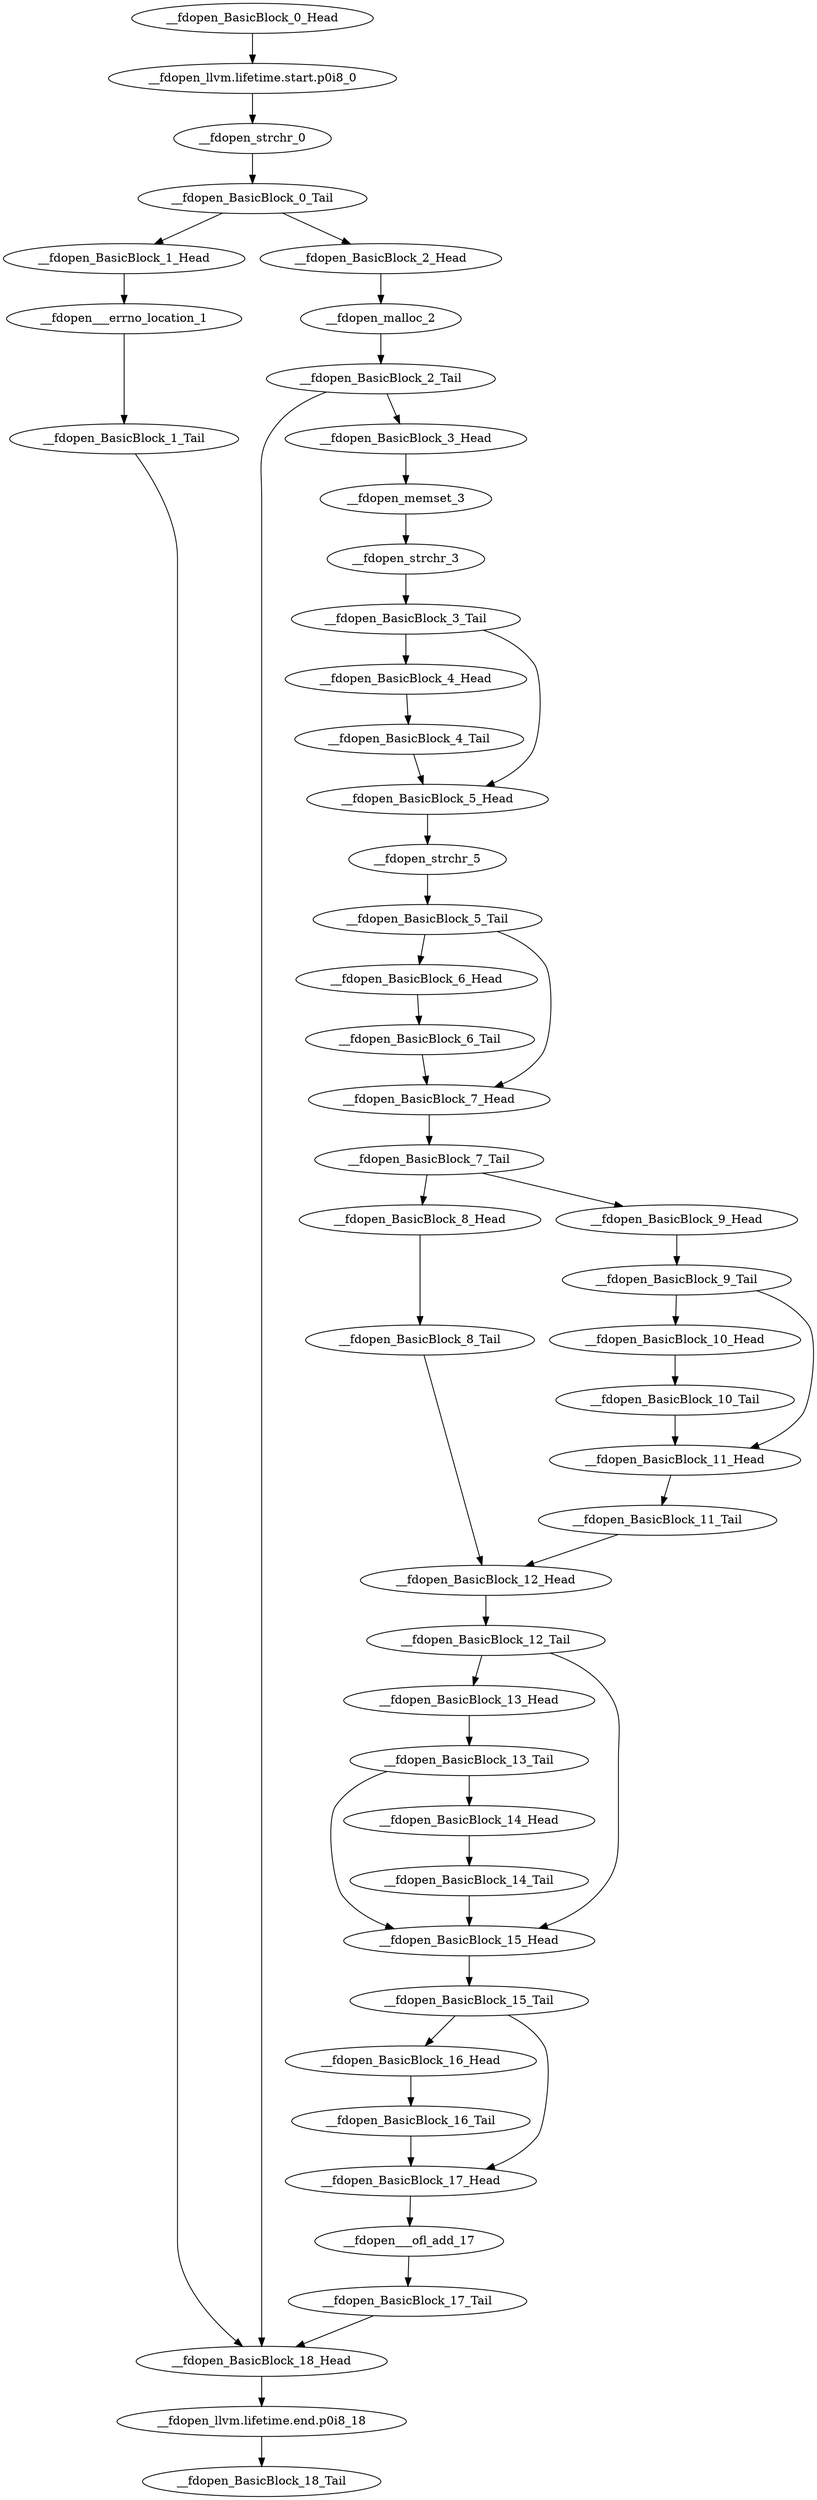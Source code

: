 digraph G {
    "__fdopen_BasicBlock_0_Head" -> "__fdopen_llvm.lifetime.start.p0i8_0"
    "__fdopen_llvm.lifetime.start.p0i8_0" -> "__fdopen_strchr_0"
    "__fdopen_strchr_0" -> "__fdopen_BasicBlock_0_Tail"
    "__fdopen_BasicBlock_0_Tail" -> "__fdopen_BasicBlock_1_Head"
    "__fdopen_BasicBlock_0_Tail" -> "__fdopen_BasicBlock_2_Head"
    "__fdopen_BasicBlock_1_Head" -> "__fdopen___errno_location_1"
    "__fdopen___errno_location_1" -> "__fdopen_BasicBlock_1_Tail"
    "__fdopen_BasicBlock_1_Tail" -> "__fdopen_BasicBlock_18_Head"
    "__fdopen_BasicBlock_2_Head" -> "__fdopen_malloc_2"
    "__fdopen_malloc_2" -> "__fdopen_BasicBlock_2_Tail"
    "__fdopen_BasicBlock_2_Tail" -> "__fdopen_BasicBlock_3_Head"
    "__fdopen_BasicBlock_2_Tail" -> "__fdopen_BasicBlock_18_Head"
    "__fdopen_BasicBlock_3_Head" -> "__fdopen_memset_3"
    "__fdopen_memset_3" -> "__fdopen_strchr_3"
    "__fdopen_strchr_3" -> "__fdopen_BasicBlock_3_Tail"
    "__fdopen_BasicBlock_3_Tail" -> "__fdopen_BasicBlock_4_Head"
    "__fdopen_BasicBlock_3_Tail" -> "__fdopen_BasicBlock_5_Head"
    "__fdopen_BasicBlock_4_Head" -> "__fdopen_BasicBlock_4_Tail"
    "__fdopen_BasicBlock_4_Tail" -> "__fdopen_BasicBlock_5_Head"
    "__fdopen_BasicBlock_5_Head" -> "__fdopen_strchr_5"
    "__fdopen_strchr_5" -> "__fdopen_BasicBlock_5_Tail"
    "__fdopen_BasicBlock_5_Tail" -> "__fdopen_BasicBlock_6_Head"
    "__fdopen_BasicBlock_5_Tail" -> "__fdopen_BasicBlock_7_Head"
    "__fdopen_BasicBlock_6_Head" -> "__fdopen_BasicBlock_6_Tail"
    "__fdopen_BasicBlock_6_Tail" -> "__fdopen_BasicBlock_7_Head"
    "__fdopen_BasicBlock_7_Head" -> "__fdopen_BasicBlock_7_Tail"
    "__fdopen_BasicBlock_7_Tail" -> "__fdopen_BasicBlock_8_Head"
    "__fdopen_BasicBlock_7_Tail" -> "__fdopen_BasicBlock_9_Head"
    "__fdopen_BasicBlock_8_Head" -> "__fdopen_BasicBlock_8_Tail"
    "__fdopen_BasicBlock_8_Tail" -> "__fdopen_BasicBlock_12_Head"
    "__fdopen_BasicBlock_9_Head" -> "__fdopen_BasicBlock_9_Tail"
    "__fdopen_BasicBlock_9_Tail" -> "__fdopen_BasicBlock_10_Head"
    "__fdopen_BasicBlock_9_Tail" -> "__fdopen_BasicBlock_11_Head"
    "__fdopen_BasicBlock_10_Head" -> "__fdopen_BasicBlock_10_Tail"
    "__fdopen_BasicBlock_10_Tail" -> "__fdopen_BasicBlock_11_Head"
    "__fdopen_BasicBlock_11_Head" -> "__fdopen_BasicBlock_11_Tail"
    "__fdopen_BasicBlock_11_Tail" -> "__fdopen_BasicBlock_12_Head"
    "__fdopen_BasicBlock_12_Head" -> "__fdopen_BasicBlock_12_Tail"
    "__fdopen_BasicBlock_12_Tail" -> "__fdopen_BasicBlock_13_Head"
    "__fdopen_BasicBlock_12_Tail" -> "__fdopen_BasicBlock_15_Head"
    "__fdopen_BasicBlock_13_Head" -> "__fdopen_BasicBlock_13_Tail"
    "__fdopen_BasicBlock_13_Tail" -> "__fdopen_BasicBlock_14_Head"
    "__fdopen_BasicBlock_13_Tail" -> "__fdopen_BasicBlock_15_Head"
    "__fdopen_BasicBlock_14_Head" -> "__fdopen_BasicBlock_14_Tail"
    "__fdopen_BasicBlock_14_Tail" -> "__fdopen_BasicBlock_15_Head"
    "__fdopen_BasicBlock_15_Head" -> "__fdopen_BasicBlock_15_Tail"
    "__fdopen_BasicBlock_15_Tail" -> "__fdopen_BasicBlock_16_Head"
    "__fdopen_BasicBlock_15_Tail" -> "__fdopen_BasicBlock_17_Head"
    "__fdopen_BasicBlock_16_Head" -> "__fdopen_BasicBlock_16_Tail"
    "__fdopen_BasicBlock_16_Tail" -> "__fdopen_BasicBlock_17_Head"
    "__fdopen_BasicBlock_17_Head" -> "__fdopen___ofl_add_17"
    "__fdopen___ofl_add_17" -> "__fdopen_BasicBlock_17_Tail"
    "__fdopen_BasicBlock_17_Tail" -> "__fdopen_BasicBlock_18_Head"
    "__fdopen_BasicBlock_18_Head" -> "__fdopen_llvm.lifetime.end.p0i8_18"
    "__fdopen_llvm.lifetime.end.p0i8_18" -> "__fdopen_BasicBlock_18_Tail"
}
